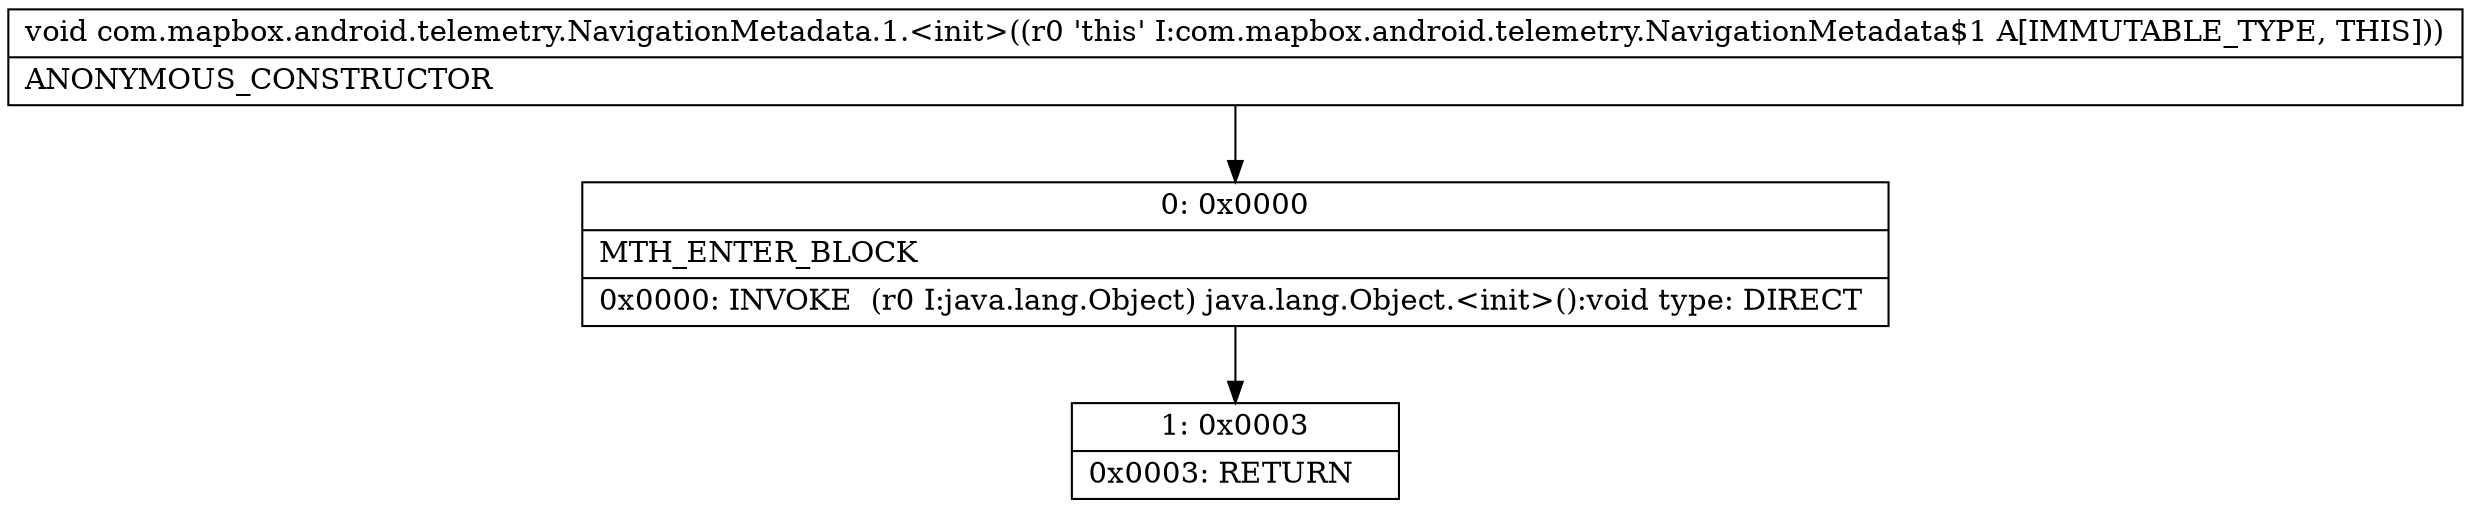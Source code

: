 digraph "CFG forcom.mapbox.android.telemetry.NavigationMetadata.1.\<init\>()V" {
Node_0 [shape=record,label="{0\:\ 0x0000|MTH_ENTER_BLOCK\l|0x0000: INVOKE  (r0 I:java.lang.Object) java.lang.Object.\<init\>():void type: DIRECT \l}"];
Node_1 [shape=record,label="{1\:\ 0x0003|0x0003: RETURN   \l}"];
MethodNode[shape=record,label="{void com.mapbox.android.telemetry.NavigationMetadata.1.\<init\>((r0 'this' I:com.mapbox.android.telemetry.NavigationMetadata$1 A[IMMUTABLE_TYPE, THIS]))  | ANONYMOUS_CONSTRUCTOR\l}"];
MethodNode -> Node_0;
Node_0 -> Node_1;
}

